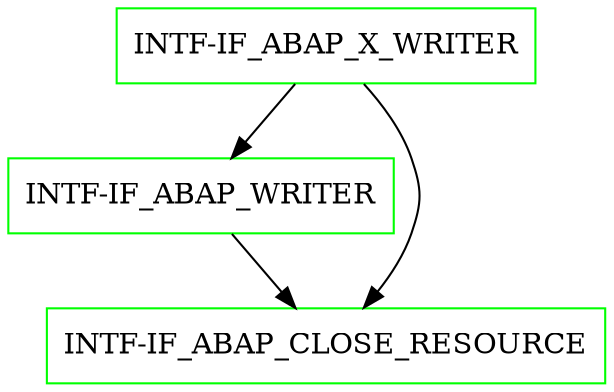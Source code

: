 digraph G {
  "INTF-IF_ABAP_X_WRITER" [shape=box,color=green];
  "INTF-IF_ABAP_WRITER" [shape=box,color=green,URL="./INTF_IF_ABAP_WRITER.html"];
  "INTF-IF_ABAP_CLOSE_RESOURCE" [shape=box,color=green,URL="./INTF_IF_ABAP_CLOSE_RESOURCE.html"];
  "INTF-IF_ABAP_X_WRITER" -> "INTF-IF_ABAP_CLOSE_RESOURCE";
  "INTF-IF_ABAP_X_WRITER" -> "INTF-IF_ABAP_WRITER";
  "INTF-IF_ABAP_WRITER" -> "INTF-IF_ABAP_CLOSE_RESOURCE";
}
